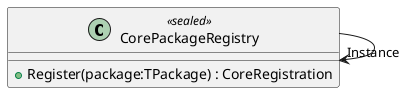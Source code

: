 @startuml
class CorePackageRegistry <<sealed>> {
    + Register(package:TPackage) : CoreRegistration
}
CorePackageRegistry --> "Instance" CorePackageRegistry
@enduml
